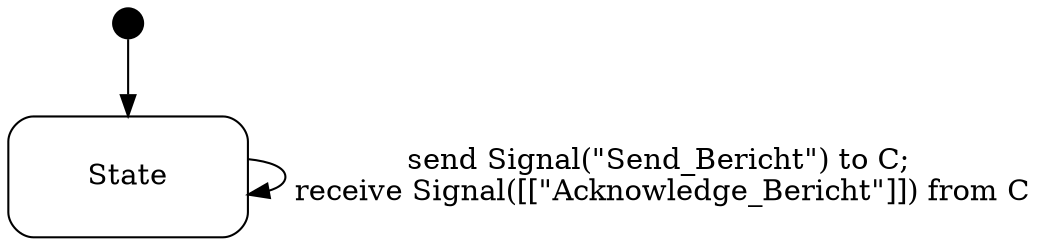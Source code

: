 digraph Producer {
  compound = true;
  rank = LR;
node [shape = "point", height = "0.2"] State_extra node [shape = "Mrecord", height = "0.8", width = "1.6"] State State_extra -> State




State -> State [label = "send Signal(\"Send_Bericht\") to C;\n receive Signal([[\"Acknowledge_Bericht\"]]) from C"];

}
